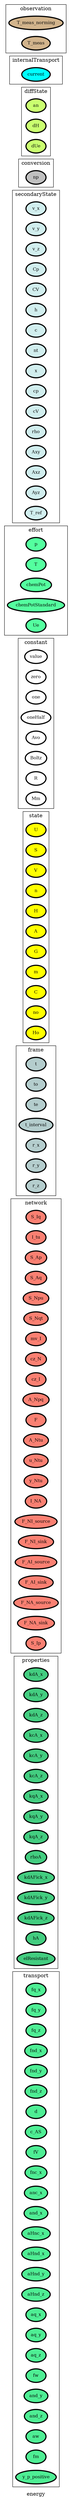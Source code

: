 digraph energy {
label=energy;
rankdir=LR;
subgraph cluster_energy___transport {
label=transport;
rankdir=LR;
V_151 [fillcolor=seagreen2, fontsize=12, label=fq_x, penwidth=3, style=filled];
V_152 [fillcolor=seagreen2, fontsize=12, label=fq_y, penwidth=3, style=filled];
V_153 [fillcolor=seagreen2, fontsize=12, label=fq_z, penwidth=3, style=filled];
V_154 [fillcolor=seagreen2, fontsize=12, label=fnd_x, penwidth=3, style=filled];
V_155 [fillcolor=seagreen2, fontsize=12, label=fnd_y, penwidth=3, style=filled];
V_156 [fillcolor=seagreen2, fontsize=12, label=fnd_z, penwidth=3, style=filled];
V_157 [fillcolor=seagreen2, fontsize=12, label=d, penwidth=3, style=filled];
V_158 [fillcolor=seagreen2, fontsize=12, label=c_AS, penwidth=3, style=filled];
V_159 [fillcolor=seagreen2, fontsize=12, label=fV, penwidth=3, style=filled];
V_160 [fillcolor=seagreen2, fontsize=12, label=fnc_x, penwidth=3, style=filled];
V_194 [fillcolor=seagreen2, fontsize=12, label=anc_x, penwidth=3, style=filled];
V_195 [fillcolor=seagreen2, fontsize=12, label=and_x, penwidth=3, style=filled];
V_204 [fillcolor=seagreen2, fontsize=12, label=aHnc_x, penwidth=3, style=filled];
V_205 [fillcolor=seagreen2, fontsize=12, label=aHnd_x, penwidth=3, style=filled];
V_206 [fillcolor=seagreen2, fontsize=12, label=aHnd_y, penwidth=3, style=filled];
V_207 [fillcolor=seagreen2, fontsize=12, label=aHnd_z, penwidth=3, style=filled];
V_208 [fillcolor=seagreen2, fontsize=12, label=aq_x, penwidth=3, style=filled];
V_209 [fillcolor=seagreen2, fontsize=12, label=aq_y, penwidth=3, style=filled];
V_210 [fillcolor=seagreen2, fontsize=12, label=aq_z, penwidth=3, style=filled];
V_211 [fillcolor=seagreen2, fontsize=12, label=fw, penwidth=3, style=filled];
V_212 [fillcolor=seagreen2, fontsize=12, label=and_y, penwidth=3, style=filled];
V_213 [fillcolor=seagreen2, fontsize=12, label=and_z, penwidth=3, style=filled];
V_214 [fillcolor=seagreen2, fontsize=12, label=aw, penwidth=3, style=filled];
V_234 [fillcolor=seagreen2, fontsize=12, label=fm, penwidth=3, style=filled];
V_243 [fillcolor=seagreen2, fontsize=12, label=y_p_positive, penwidth=3, style=filled];
}

subgraph cluster_energy___geometry {
label=geometry;
rankdir=LR;
}

subgraph cluster_energy___properties {
label=properties;
rankdir=LR;
V_180 [fillcolor=seagreen3, fontsize=12, label=kdA_x, penwidth=3, style=filled];
V_181 [fillcolor=seagreen3, fontsize=12, label=kdA_y, penwidth=3, style=filled];
V_182 [fillcolor=seagreen3, fontsize=12, label=kdA_z, penwidth=3, style=filled];
V_183 [fillcolor=seagreen3, fontsize=12, label=kcA_x, penwidth=3, style=filled];
V_184 [fillcolor=seagreen3, fontsize=12, label=kcA_y, penwidth=3, style=filled];
V_185 [fillcolor=seagreen3, fontsize=12, label=kcA_z, penwidth=3, style=filled];
V_186 [fillcolor=seagreen3, fontsize=12, label=kqA_x, penwidth=3, style=filled];
V_187 [fillcolor=seagreen3, fontsize=12, label=kqA_y, penwidth=3, style=filled];
V_188 [fillcolor=seagreen3, fontsize=12, label=kqA_z, penwidth=3, style=filled];
V_189 [fillcolor=seagreen3, fontsize=12, label=rhoA, penwidth=3, style=filled];
V_190 [fillcolor=seagreen3, fontsize=12, label=kdAFick_x, penwidth=3, style=filled];
V_191 [fillcolor=seagreen3, fontsize=12, label=kdAFick_y, penwidth=3, style=filled];
V_192 [fillcolor=seagreen3, fontsize=12, label=kdAFick_z, penwidth=3, style=filled];
V_193 [fillcolor=seagreen3, fontsize=12, label=hA, penwidth=3, style=filled];
V_219 [fillcolor=seagreen3, fontsize=12, label=elResistant, penwidth=3, style=filled];
}

subgraph cluster_energy___network {
label=network;
rankdir=LR;
V_10 [fillcolor=salmon, fontsize=12, label=S_Iq, penwidth=3, style=filled];
V_11 [fillcolor=salmon, fontsize=12, label=I_tu, penwidth=3, style=filled];
V_12 [fillcolor=salmon, fontsize=12, label=S_Ap, penwidth=3, style=filled];
V_13 [fillcolor=salmon, fontsize=12, label=S_Aq, penwidth=3, style=filled];
V_14 [fillcolor=salmon, fontsize=12, label=S_Npu, penwidth=3, style=filled];
V_15 [fillcolor=salmon, fontsize=12, label=S_Nqt, penwidth=3, style=filled];
V_16 [fillcolor=salmon, fontsize=12, label=mv_I, penwidth=3, style=filled];
V_17 [fillcolor=salmon, fontsize=12, label=cz_N, penwidth=3, style=filled];
V_18 [fillcolor=salmon, fontsize=12, label=cz_I, penwidth=3, style=filled];
V_19 [fillcolor=salmon, fontsize=12, label=A_Npq, penwidth=3, style=filled];
V_2 [fillcolor=salmon, fontsize=12, label=F, penwidth=3, style=filled];
V_20 [fillcolor=salmon, fontsize=12, label=A_Ntu, penwidth=3, style=filled];
V_21 [fillcolor=salmon, fontsize=12, label=u_Ntu, penwidth=3, style=filled];
V_22 [fillcolor=salmon, fontsize=12, label=y_Ntu, penwidth=3, style=filled];
V_27 [fillcolor=salmon, fontsize=12, label=I_NA, penwidth=3, style=filled];
V_3 [fillcolor=salmon, fontsize=12, label=F_NI_source, penwidth=3, style=filled];
V_4 [fillcolor=salmon, fontsize=12, label=F_NI_sink, penwidth=3, style=filled];
V_5 [fillcolor=salmon, fontsize=12, label=F_AI_source, penwidth=3, style=filled];
V_6 [fillcolor=salmon, fontsize=12, label=F_AI_sink, penwidth=3, style=filled];
V_7 [fillcolor=salmon, fontsize=12, label=F_NA_source, penwidth=3, style=filled];
V_8 [fillcolor=salmon, fontsize=12, label=F_NA_sink, penwidth=3, style=filled];
V_9 [fillcolor=salmon, fontsize=12, label=S_Ip, penwidth=3, style=filled];
}

subgraph cluster_energy___differenceOperator {
label=differenceOperator;
rankdir=LR;
}

subgraph cluster_energy___frame {
label=frame;
rankdir=LR;
V_1 [fillcolor=lightcyan3, fontsize=12, label=t, penwidth=3, style=filled];
V_105 [fillcolor=lightcyan3, fontsize=12, label=to, penwidth=3, style=filled];
V_106 [fillcolor=lightcyan3, fontsize=12, label=te, penwidth=3, style=filled];
V_107 [fillcolor=lightcyan3, fontsize=12, label=t_interval, penwidth=3, style=filled];
V_23 [fillcolor=lightcyan3, fontsize=12, label=r_x, penwidth=3, style=filled];
V_24 [fillcolor=lightcyan3, fontsize=12, label=r_y, penwidth=3, style=filled];
V_25 [fillcolor=lightcyan3, fontsize=12, label=r_z, penwidth=3, style=filled];
}

subgraph cluster_energy___state {
label=state;
rankdir=LR;
V_108 [fillcolor=yellow, fontsize=12, label=U, penwidth=3, style=filled];
V_109 [fillcolor=yellow, fontsize=12, label=S, penwidth=3, style=filled];
V_110 [fillcolor=yellow, fontsize=12, label=V, penwidth=3, style=filled];
V_111 [fillcolor=yellow, fontsize=12, label=n, penwidth=3, style=filled];
V_115 [fillcolor=yellow, fontsize=12, label=H, penwidth=3, style=filled];
V_116 [fillcolor=yellow, fontsize=12, label=A, penwidth=3, style=filled];
V_117 [fillcolor=yellow, fontsize=12, label=G, penwidth=3, style=filled];
V_137 [fillcolor=yellow, fontsize=12, label=m, penwidth=3, style=filled];
V_144 [fillcolor=yellow, fontsize=12, label=C, penwidth=3, style=filled];
V_203 [fillcolor=yellow, fontsize=12, label=no, penwidth=3, style=filled];
V_216 [fillcolor=yellow, fontsize=12, label=Ho, penwidth=3, style=filled];
}

subgraph cluster_energy___constant {
label=constant;
rankdir=LR;
V_101 [fillcolor=white, fontsize=12, label=value, penwidth=3, style=filled];
V_102 [fillcolor=white, fontsize=12, label=zero, penwidth=3, style=filled];
V_103 [fillcolor=white, fontsize=12, label=one, penwidth=3, style=filled];
V_104 [fillcolor=white, fontsize=12, label=oneHalf, penwidth=3, style=filled];
V_121 [fillcolor=white, fontsize=12, label=Avo, penwidth=3, style=filled];
V_122 [fillcolor=white, fontsize=12, label=Boltz, penwidth=3, style=filled];
V_123 [fillcolor=white, fontsize=12, label=R, penwidth=3, style=filled];
V_132 [fillcolor=white, fontsize=12, label=Mm, penwidth=3, style=filled];
}

subgraph cluster_energy___effort {
label=effort;
rankdir=LR;
V_112 [fillcolor=seagreen1, fontsize=12, label=p, penwidth=3, style=filled];
V_113 [fillcolor=seagreen1, fontsize=12, label=T, penwidth=3, style=filled];
V_114 [fillcolor=seagreen1, fontsize=12, label=chemPot, penwidth=3, style=filled];
V_161 [fillcolor=seagreen1, fontsize=12, label=chemPotStandard, penwidth=3, style=filled];
V_217 [fillcolor=seagreen1, fontsize=12, label=Ue, penwidth=3, style=filled];
}

subgraph cluster_energy___secondaryState {
label=secondaryState;
rankdir=LR;
V_118 [fillcolor=lightcyan2, fontsize=12, label=v_x, penwidth=3, style=filled];
V_119 [fillcolor=lightcyan2, fontsize=12, label=v_y, penwidth=3, style=filled];
V_120 [fillcolor=lightcyan2, fontsize=12, label=v_z, penwidth=3, style=filled];
V_124 [fillcolor=lightcyan2, fontsize=12, label=Cp, penwidth=3, style=filled];
V_125 [fillcolor=lightcyan2, fontsize=12, label=CV, penwidth=3, style=filled];
V_136 [fillcolor=lightcyan2, fontsize=12, label=h, penwidth=3, style=filled];
V_138 [fillcolor=lightcyan2, fontsize=12, label=c, penwidth=3, style=filled];
V_139 [fillcolor=lightcyan2, fontsize=12, label=nt, penwidth=3, style=filled];
V_140 [fillcolor=lightcyan2, fontsize=12, label=x, penwidth=3, style=filled];
V_141 [fillcolor=lightcyan2, fontsize=12, label=cp, penwidth=3, style=filled];
V_142 [fillcolor=lightcyan2, fontsize=12, label=cV, penwidth=3, style=filled];
V_143 [fillcolor=lightcyan2, fontsize=12, label=rho, penwidth=3, style=filled];
V_148 [fillcolor=lightcyan2, fontsize=12, label=Axy, penwidth=3, style=filled];
V_149 [fillcolor=lightcyan2, fontsize=12, label=Axz, penwidth=3, style=filled];
V_150 [fillcolor=lightcyan2, fontsize=12, label=Ayz, penwidth=3, style=filled];
V_222 [fillcolor=lightcyan2, fontsize=12, label=T_ref, penwidth=3, style=filled];
}

subgraph cluster_energy___conversion {
label=conversion;
rankdir=LR;
V_202 [fillcolor=grey, fontsize=12, label=np, penwidth=3, style=filled];
}

subgraph cluster_energy___diffState {
label=diffState;
rankdir=LR;
V_196 [fillcolor=darkolivegreen1, fontsize=12, label=an, penwidth=3, style=filled];
V_215 [fillcolor=darkolivegreen1, fontsize=12, label=dH, penwidth=3, style=filled];
V_220 [fillcolor=darkolivegreen1, fontsize=12, label=dUe, penwidth=3, style=filled];
}

subgraph cluster_energy___internalTransport {
label=internalTransport;
rankdir=LR;
V_218 [fillcolor=cyan, fontsize=12, label=current, penwidth=3, style=filled];
}

subgraph cluster_energy___controlInput {
label=controlInput;
rankdir=LR;
}

subgraph cluster_energy___observation {
label=observation;
rankdir=LR;
V_223 [fillcolor=tan, fontsize=12, label=T_meas_norming, penwidth=3, style=filled];
V_224 [fillcolor=tan, fontsize=12, label=T_meas, penwidth=3, style=filled];
}

}
